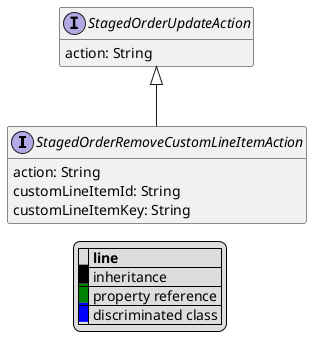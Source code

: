 @startuml

hide empty fields
hide empty methods
legend
|= |= line |
|<back:black>   </back>| inheritance |
|<back:green>   </back>| property reference |
|<back:blue>   </back>| discriminated class |
endlegend
interface StagedOrderRemoveCustomLineItemAction [[StagedOrderRemoveCustomLineItemAction.svg]] extends StagedOrderUpdateAction {
    action: String
    customLineItemId: String
    customLineItemKey: String
}
interface StagedOrderUpdateAction [[StagedOrderUpdateAction.svg]]  {
    action: String
}





@enduml
